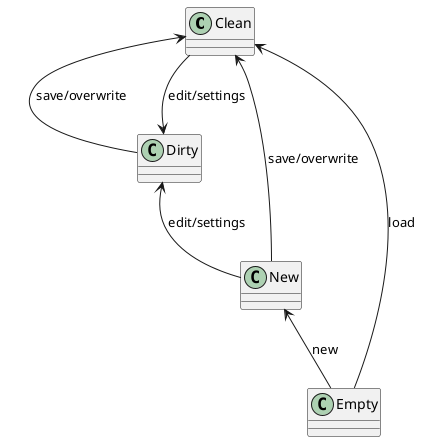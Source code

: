 @startuml

class Clean

Clean <-- Dirty : save/overwrite
Dirty <-- Clean : edit/settings
New <-- Empty : new
Clean <-- Empty : load
Clean <-- New : save/overwrite
Dirty <-- New : edit/settings

@enduml